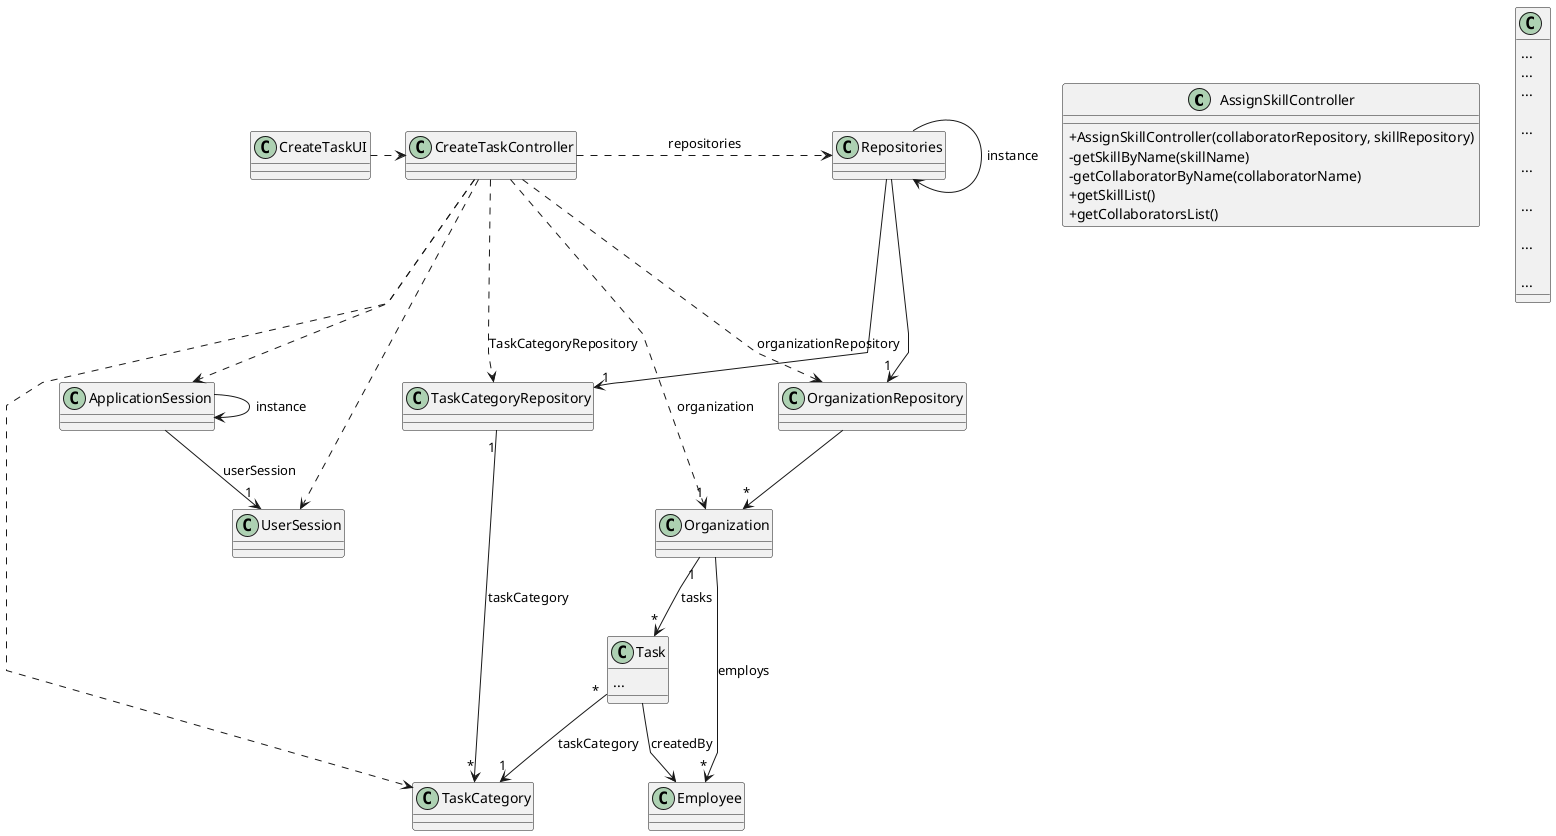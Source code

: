 @startuml
'skinparam monochrome true
skinparam packageStyle rectangle
skinparam shadowing false
skinparam linetype polyline
'skinparam linetype orto

skinparam classAttributeIconSize 0

'left to right direction

class AssignSkillController
{
    +AssignSkillController(collaboratorRepository, skillRepository)
    -getSkillByName(skillName)
    -getCollaboratorByName(collaboratorName)
    +getSkillList()
    +getCollaboratorsList()
}

class ...
{
    ...
}

class ... {
    ...
}

class Task {
    ...

}

class ... {
    ...

}

class ... {
    ...

}

class ... {
   ...

}

class ... {
    ...

}

class ... {
    ...

}

class ... {
    ...

}

class CreateTaskUI {
}

Repositories -> Repositories : instance
ApplicationSession -> ApplicationSession : instance

CreateTaskUI .> CreateTaskController

CreateTaskController .> Repositories : repositories

Repositories -> "1" TaskCategoryRepository

CreateTaskController ..> TaskCategory
CreateTaskController ..> OrganizationRepository : organizationRepository
CreateTaskController ..> TaskCategoryRepository : TaskCategoryRepository

Repositories --> "1" OrganizationRepository

OrganizationRepository --> "*" Organization
ApplicationSession --> "1" UserSession : userSession

CreateTaskController ..> "1" Organization : organization
CreateTaskController ..> ApplicationSession
CreateTaskController ..> UserSession
Task "*" --> "1" TaskCategory : taskCategory
TaskCategoryRepository "1" --> "*" TaskCategory : taskCategory
Organization "1" --> "*" Task : tasks
Task --> Employee : createdBy

Organization --> "*" Employee : employs

@enduml